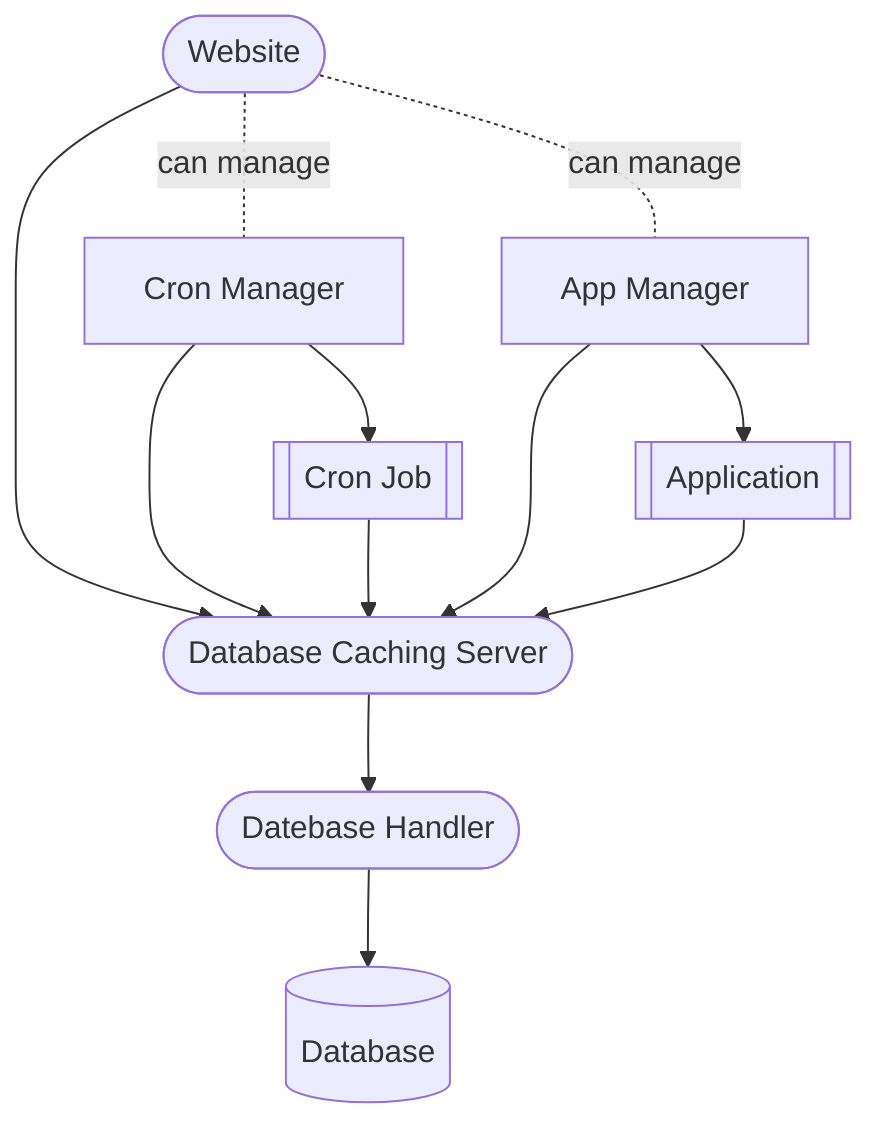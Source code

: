 graph TD
	db[(Database)]
	dbh([Datebase Handler])
	dbcache([Database Caching Server])
	web([Website])
	cronmanager[Cron Manager]
	cronjob[[Cron Job]]
	appmanager[App Manager]
	app[[Application]]

	web-->dbcache
	web-.-|can manage|cronmanager
	web-.-|can manage|appmanager
	cronmanager-->dbcache
	cronmanager-->cronjob
	cronjob-->dbcache
	appmanager-->dbcache
	appmanager-->app
	app-->dbcache
	dbcache-->dbh
	dbh-->db